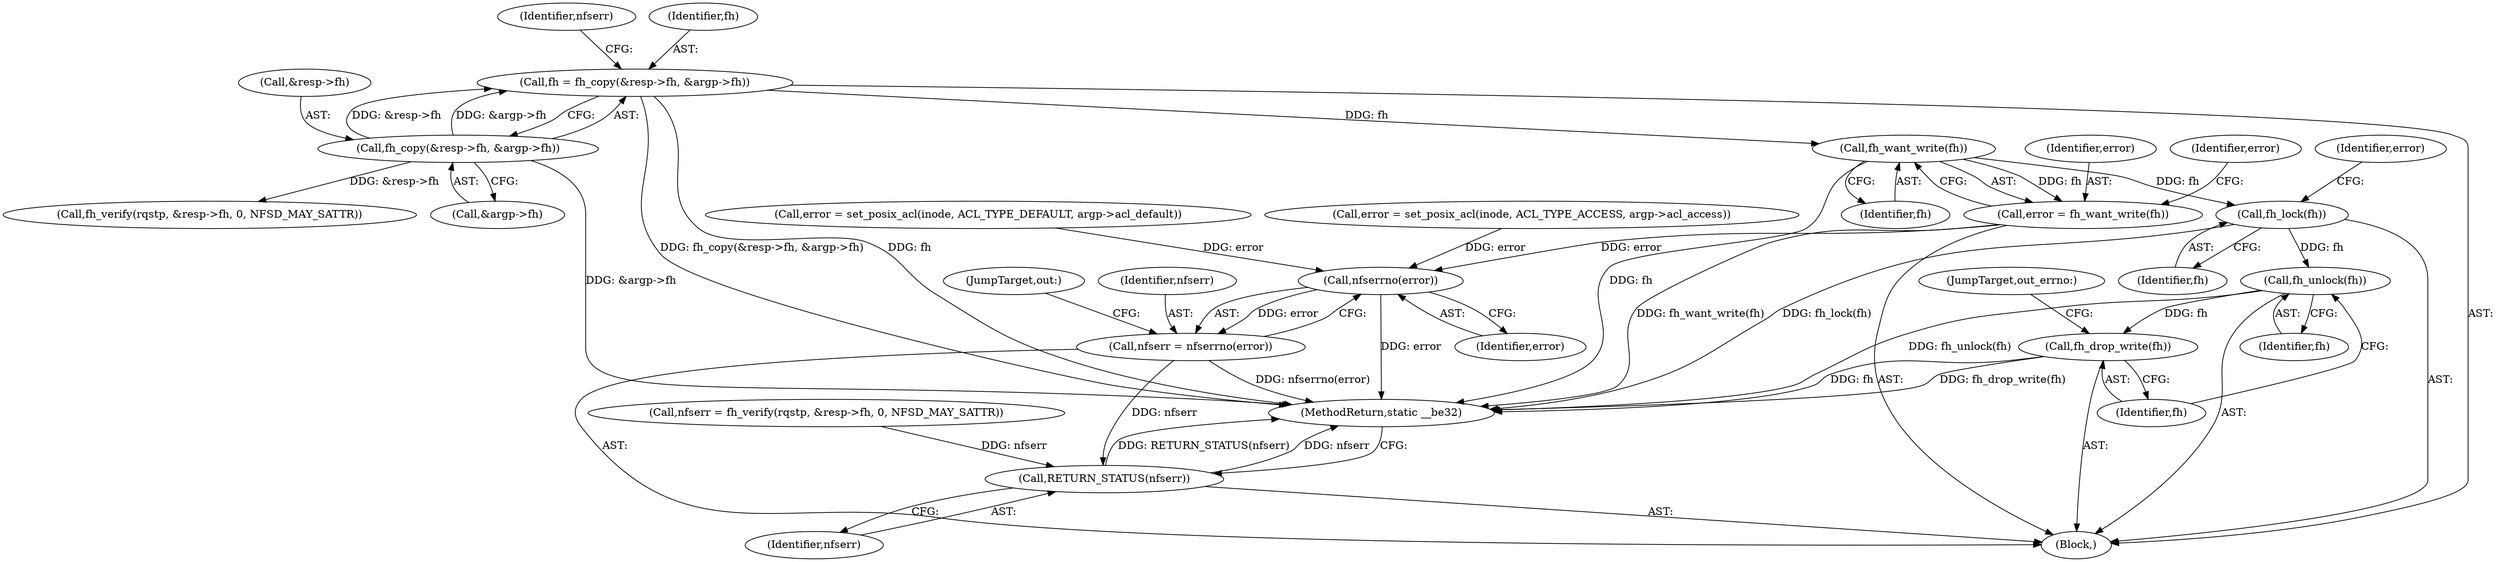 digraph "0_linux_999653786df6954a31044528ac3f7a5dadca08f4_0@API" {
"1000113" [label="(Call,fh = fh_copy(&resp->fh, &argp->fh))"];
"1000115" [label="(Call,fh_copy(&resp->fh, &argp->fh))"];
"1000145" [label="(Call,fh_want_write(fh))"];
"1000143" [label="(Call,error = fh_want_write(fh))"];
"1000179" [label="(Call,nfserrno(error))"];
"1000177" [label="(Call,nfserr = nfserrno(error))"];
"1000190" [label="(Call,RETURN_STATUS(nfserr))"];
"1000150" [label="(Call,fh_lock(fh))"];
"1000172" [label="(Call,fh_unlock(fh))"];
"1000174" [label="(Call,fh_drop_write(fh))"];
"1000126" [label="(Call,fh_verify(rqstp, &resp->fh, 0, NFSD_MAY_SATTR))"];
"1000175" [label="(Identifier,fh)"];
"1000151" [label="(Identifier,fh)"];
"1000191" [label="(Identifier,nfserr)"];
"1000177" [label="(Call,nfserr = nfserrno(error))"];
"1000143" [label="(Call,error = fh_want_write(fh))"];
"1000180" [label="(Identifier,error)"];
"1000113" [label="(Call,fh = fh_copy(&resp->fh, &argp->fh))"];
"1000120" [label="(Call,&argp->fh)"];
"1000190" [label="(Call,RETURN_STATUS(nfserr))"];
"1000148" [label="(Identifier,error)"];
"1000146" [label="(Identifier,fh)"];
"1000124" [label="(Call,nfserr = fh_verify(rqstp, &resp->fh, 0, NFSD_MAY_SATTR))"];
"1000178" [label="(Identifier,nfserr)"];
"1000153" [label="(Identifier,error)"];
"1000125" [label="(Identifier,nfserr)"];
"1000163" [label="(Call,error = set_posix_acl(inode, ACL_TYPE_DEFAULT, argp->acl_default))"];
"1000116" [label="(Call,&resp->fh)"];
"1000115" [label="(Call,fh_copy(&resp->fh, &argp->fh))"];
"1000179" [label="(Call,nfserrno(error))"];
"1000176" [label="(JumpTarget,out_errno:)"];
"1000192" [label="(MethodReturn,static __be32)"];
"1000114" [label="(Identifier,fh)"];
"1000152" [label="(Call,error = set_posix_acl(inode, ACL_TYPE_ACCESS, argp->acl_access))"];
"1000174" [label="(Call,fh_drop_write(fh))"];
"1000145" [label="(Call,fh_want_write(fh))"];
"1000173" [label="(Identifier,fh)"];
"1000105" [label="(Block,)"];
"1000150" [label="(Call,fh_lock(fh))"];
"1000172" [label="(Call,fh_unlock(fh))"];
"1000181" [label="(JumpTarget,out:)"];
"1000144" [label="(Identifier,error)"];
"1000113" -> "1000105"  [label="AST: "];
"1000113" -> "1000115"  [label="CFG: "];
"1000114" -> "1000113"  [label="AST: "];
"1000115" -> "1000113"  [label="AST: "];
"1000125" -> "1000113"  [label="CFG: "];
"1000113" -> "1000192"  [label="DDG: fh"];
"1000113" -> "1000192"  [label="DDG: fh_copy(&resp->fh, &argp->fh)"];
"1000115" -> "1000113"  [label="DDG: &resp->fh"];
"1000115" -> "1000113"  [label="DDG: &argp->fh"];
"1000113" -> "1000145"  [label="DDG: fh"];
"1000115" -> "1000120"  [label="CFG: "];
"1000116" -> "1000115"  [label="AST: "];
"1000120" -> "1000115"  [label="AST: "];
"1000115" -> "1000192"  [label="DDG: &argp->fh"];
"1000115" -> "1000126"  [label="DDG: &resp->fh"];
"1000145" -> "1000143"  [label="AST: "];
"1000145" -> "1000146"  [label="CFG: "];
"1000146" -> "1000145"  [label="AST: "];
"1000143" -> "1000145"  [label="CFG: "];
"1000145" -> "1000192"  [label="DDG: fh"];
"1000145" -> "1000143"  [label="DDG: fh"];
"1000145" -> "1000150"  [label="DDG: fh"];
"1000143" -> "1000105"  [label="AST: "];
"1000144" -> "1000143"  [label="AST: "];
"1000148" -> "1000143"  [label="CFG: "];
"1000143" -> "1000192"  [label="DDG: fh_want_write(fh)"];
"1000143" -> "1000179"  [label="DDG: error"];
"1000179" -> "1000177"  [label="AST: "];
"1000179" -> "1000180"  [label="CFG: "];
"1000180" -> "1000179"  [label="AST: "];
"1000177" -> "1000179"  [label="CFG: "];
"1000179" -> "1000192"  [label="DDG: error"];
"1000179" -> "1000177"  [label="DDG: error"];
"1000163" -> "1000179"  [label="DDG: error"];
"1000152" -> "1000179"  [label="DDG: error"];
"1000177" -> "1000105"  [label="AST: "];
"1000178" -> "1000177"  [label="AST: "];
"1000181" -> "1000177"  [label="CFG: "];
"1000177" -> "1000192"  [label="DDG: nfserrno(error)"];
"1000177" -> "1000190"  [label="DDG: nfserr"];
"1000190" -> "1000105"  [label="AST: "];
"1000190" -> "1000191"  [label="CFG: "];
"1000191" -> "1000190"  [label="AST: "];
"1000192" -> "1000190"  [label="CFG: "];
"1000190" -> "1000192"  [label="DDG: RETURN_STATUS(nfserr)"];
"1000190" -> "1000192"  [label="DDG: nfserr"];
"1000124" -> "1000190"  [label="DDG: nfserr"];
"1000150" -> "1000105"  [label="AST: "];
"1000150" -> "1000151"  [label="CFG: "];
"1000151" -> "1000150"  [label="AST: "];
"1000153" -> "1000150"  [label="CFG: "];
"1000150" -> "1000192"  [label="DDG: fh_lock(fh)"];
"1000150" -> "1000172"  [label="DDG: fh"];
"1000172" -> "1000105"  [label="AST: "];
"1000172" -> "1000173"  [label="CFG: "];
"1000173" -> "1000172"  [label="AST: "];
"1000175" -> "1000172"  [label="CFG: "];
"1000172" -> "1000192"  [label="DDG: fh_unlock(fh)"];
"1000172" -> "1000174"  [label="DDG: fh"];
"1000174" -> "1000105"  [label="AST: "];
"1000174" -> "1000175"  [label="CFG: "];
"1000175" -> "1000174"  [label="AST: "];
"1000176" -> "1000174"  [label="CFG: "];
"1000174" -> "1000192"  [label="DDG: fh_drop_write(fh)"];
"1000174" -> "1000192"  [label="DDG: fh"];
}
